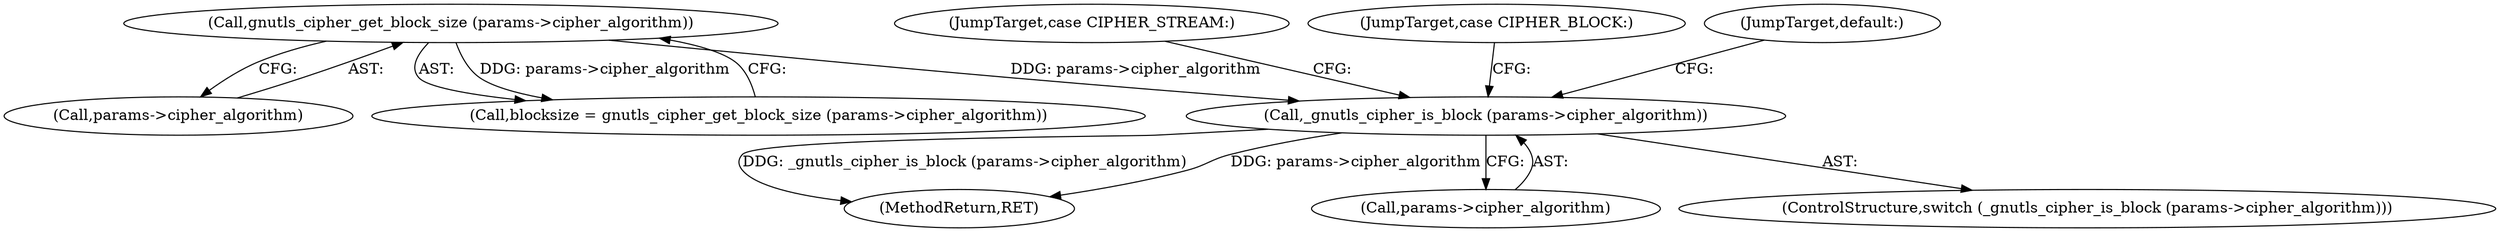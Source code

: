 digraph "0_savannah_422214868061370aeeb0ac9cd0f021a5c350a57d@pointer" {
"1000149" [label="(Call,_gnutls_cipher_is_block (params->cipher_algorithm))"];
"1000144" [label="(Call,gnutls_cipher_get_block_size (params->cipher_algorithm))"];
"1000154" [label="(JumpTarget,case CIPHER_STREAM:)"];
"1000145" [label="(Call,params->cipher_algorithm)"];
"1000486" [label="(MethodReturn,RET)"];
"1000150" [label="(Call,params->cipher_algorithm)"];
"1000185" [label="(JumpTarget,case CIPHER_BLOCK:)"];
"1000142" [label="(Call,blocksize = gnutls_cipher_get_block_size (params->cipher_algorithm))"];
"1000148" [label="(ControlStructure,switch (_gnutls_cipher_is_block (params->cipher_algorithm)))"];
"1000149" [label="(Call,_gnutls_cipher_is_block (params->cipher_algorithm))"];
"1000354" [label="(JumpTarget,default:)"];
"1000144" [label="(Call,gnutls_cipher_get_block_size (params->cipher_algorithm))"];
"1000149" -> "1000148"  [label="AST: "];
"1000149" -> "1000150"  [label="CFG: "];
"1000150" -> "1000149"  [label="AST: "];
"1000154" -> "1000149"  [label="CFG: "];
"1000185" -> "1000149"  [label="CFG: "];
"1000354" -> "1000149"  [label="CFG: "];
"1000149" -> "1000486"  [label="DDG: _gnutls_cipher_is_block (params->cipher_algorithm)"];
"1000149" -> "1000486"  [label="DDG: params->cipher_algorithm"];
"1000144" -> "1000149"  [label="DDG: params->cipher_algorithm"];
"1000144" -> "1000142"  [label="AST: "];
"1000144" -> "1000145"  [label="CFG: "];
"1000145" -> "1000144"  [label="AST: "];
"1000142" -> "1000144"  [label="CFG: "];
"1000144" -> "1000142"  [label="DDG: params->cipher_algorithm"];
}
